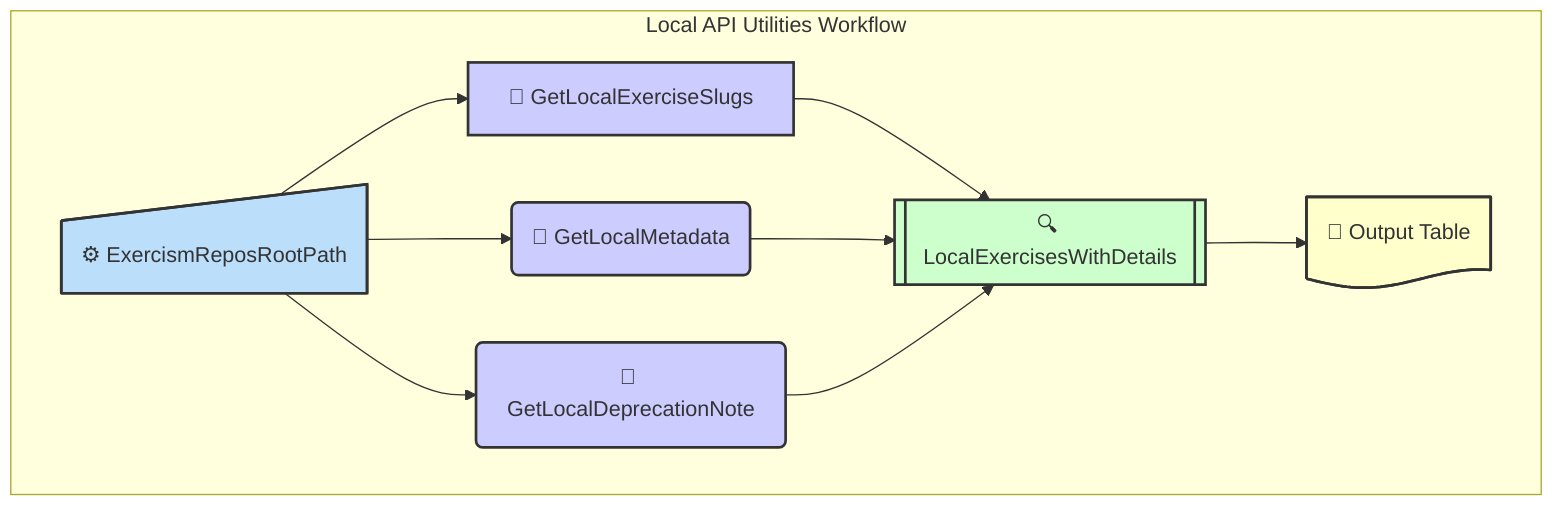 ---
config:
  layout: dagre
  theme: mc
---
flowchart TD
  subgraph subGraph0["Local API Utilities Workflow"]
    B["🔧 GetLocalExerciseSlugs"]
    A["⚙️ ExercismReposRootPath"]
    C("🔧 GetLocalMetadata")
    D("🔧 GetLocalDeprecationNote")
    E["🔍 LocalExercisesWithDetails"]
    F["📄 Output Table"]
  end
  A --> B & C & D
  B --> E
  C --> E
  D --> E
  E --> F
  B@{ shape: proc}
  A@{ shape: manual-input}
  E@{ shape: subproc}
  F@{ shape: doc}
  B:::func
  A:::param
  C:::func
  D:::func
  E:::query
  F:::output
  classDef param fill:#f9f,stroke:#333,stroke-width:2px,color:#333
  classDef func fill:#ccf,stroke:#333,stroke-width:2px,color:#333
  classDef query fill:#cfc,stroke:#333,stroke-width:2px,color:#333
  classDef output fill:#ffc,stroke:#333,stroke-width:2px,color:#333
  style A fill:#BBDEFB